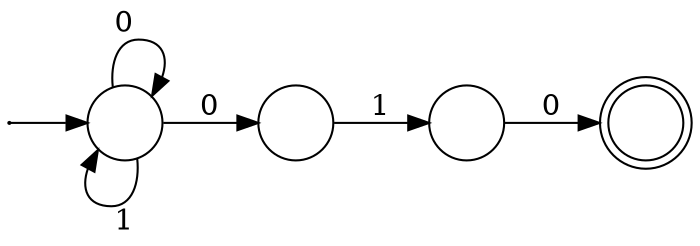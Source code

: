 digraph dka {
    nodesep=0.3;
    rankdir = LR
    node [label = "", shape=circle]
    d [peripheries=2]
    enter [width=0]
    enter->a
    a->a:ne [label=0]
    a->a:sw [label=1]
    a->b [label=0]
    b->c [label=1]
    c->d [label=0]
}